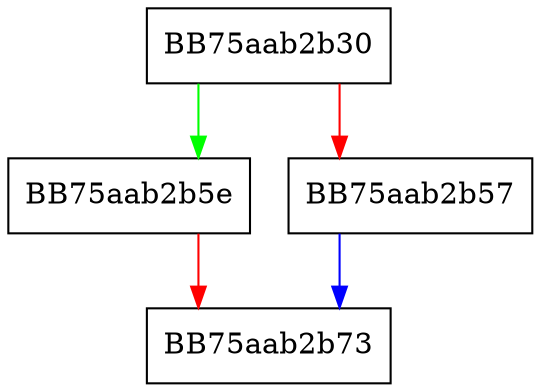 digraph SetSecurityDescriptor {
  node [shape="box"];
  graph [splines=ortho];
  BB75aab2b30 -> BB75aab2b5e [color="green"];
  BB75aab2b30 -> BB75aab2b57 [color="red"];
  BB75aab2b57 -> BB75aab2b73 [color="blue"];
  BB75aab2b5e -> BB75aab2b73 [color="red"];
}